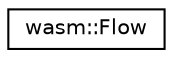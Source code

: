digraph "Graphical Class Hierarchy"
{
  edge [fontname="Helvetica",fontsize="10",labelfontname="Helvetica",labelfontsize="10"];
  node [fontname="Helvetica",fontsize="10",shape=record];
  rankdir="LR";
  Node0 [label="wasm::Flow",height=0.2,width=0.4,color="black", fillcolor="white", style="filled",URL="$classwasm_1_1_flow.html"];
}
